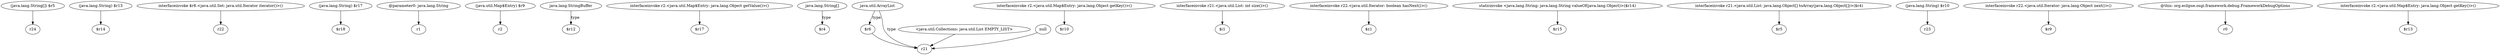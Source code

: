 digraph g {
0[label="(java.lang.String[]) $r5"]
1[label="r24"]
0->1[label=""]
2[label="(java.lang.String) $r13"]
3[label="$r14"]
2->3[label=""]
4[label="interfaceinvoke $r8.<java.util.Set: java.util.Iterator iterator()>()"]
5[label="r22"]
4->5[label=""]
6[label="(java.lang.String) $r17"]
7[label="$r18"]
6->7[label=""]
8[label="@parameter0: java.lang.String"]
9[label="r1"]
8->9[label=""]
10[label="(java.util.Map$Entry) $r9"]
11[label="r2"]
10->11[label=""]
12[label="java.lang.StringBuffer"]
13[label="$r12"]
12->13[label="type"]
14[label="interfaceinvoke r2.<java.util.Map$Entry: java.lang.Object getValue()>()"]
15[label="$r17"]
14->15[label=""]
16[label="java.lang.String[]"]
17[label="$r4"]
16->17[label="type"]
18[label="$r6"]
19[label="r21"]
18->19[label=""]
20[label="interfaceinvoke r2.<java.util.Map$Entry: java.lang.Object getKey()>()"]
21[label="$r10"]
20->21[label=""]
22[label="interfaceinvoke r21.<java.util.List: int size()>()"]
23[label="$i1"]
22->23[label=""]
24[label="interfaceinvoke r22.<java.util.Iterator: boolean hasNext()>()"]
25[label="$z1"]
24->25[label=""]
26[label="staticinvoke <java.lang.String: java.lang.String valueOf(java.lang.Object)>($r14)"]
27[label="$r15"]
26->27[label=""]
28[label="java.util.ArrayList"]
28->18[label="type"]
29[label="<java.util.Collections: java.util.List EMPTY_LIST>"]
29->19[label=""]
30[label="interfaceinvoke r21.<java.util.List: java.lang.Object[] toArray(java.lang.Object[])>($r4)"]
31[label="$r5"]
30->31[label=""]
28->19[label="type"]
32[label="(java.lang.String) $r10"]
33[label="r23"]
32->33[label=""]
34[label="interfaceinvoke r22.<java.util.Iterator: java.lang.Object next()>()"]
35[label="$r9"]
34->35[label=""]
36[label="@this: org.eclipse.osgi.framework.debug.FrameworkDebugOptions"]
37[label="r0"]
36->37[label=""]
38[label="null"]
38->19[label=""]
39[label="interfaceinvoke r2.<java.util.Map$Entry: java.lang.Object getKey()>()"]
40[label="$r13"]
39->40[label=""]
}